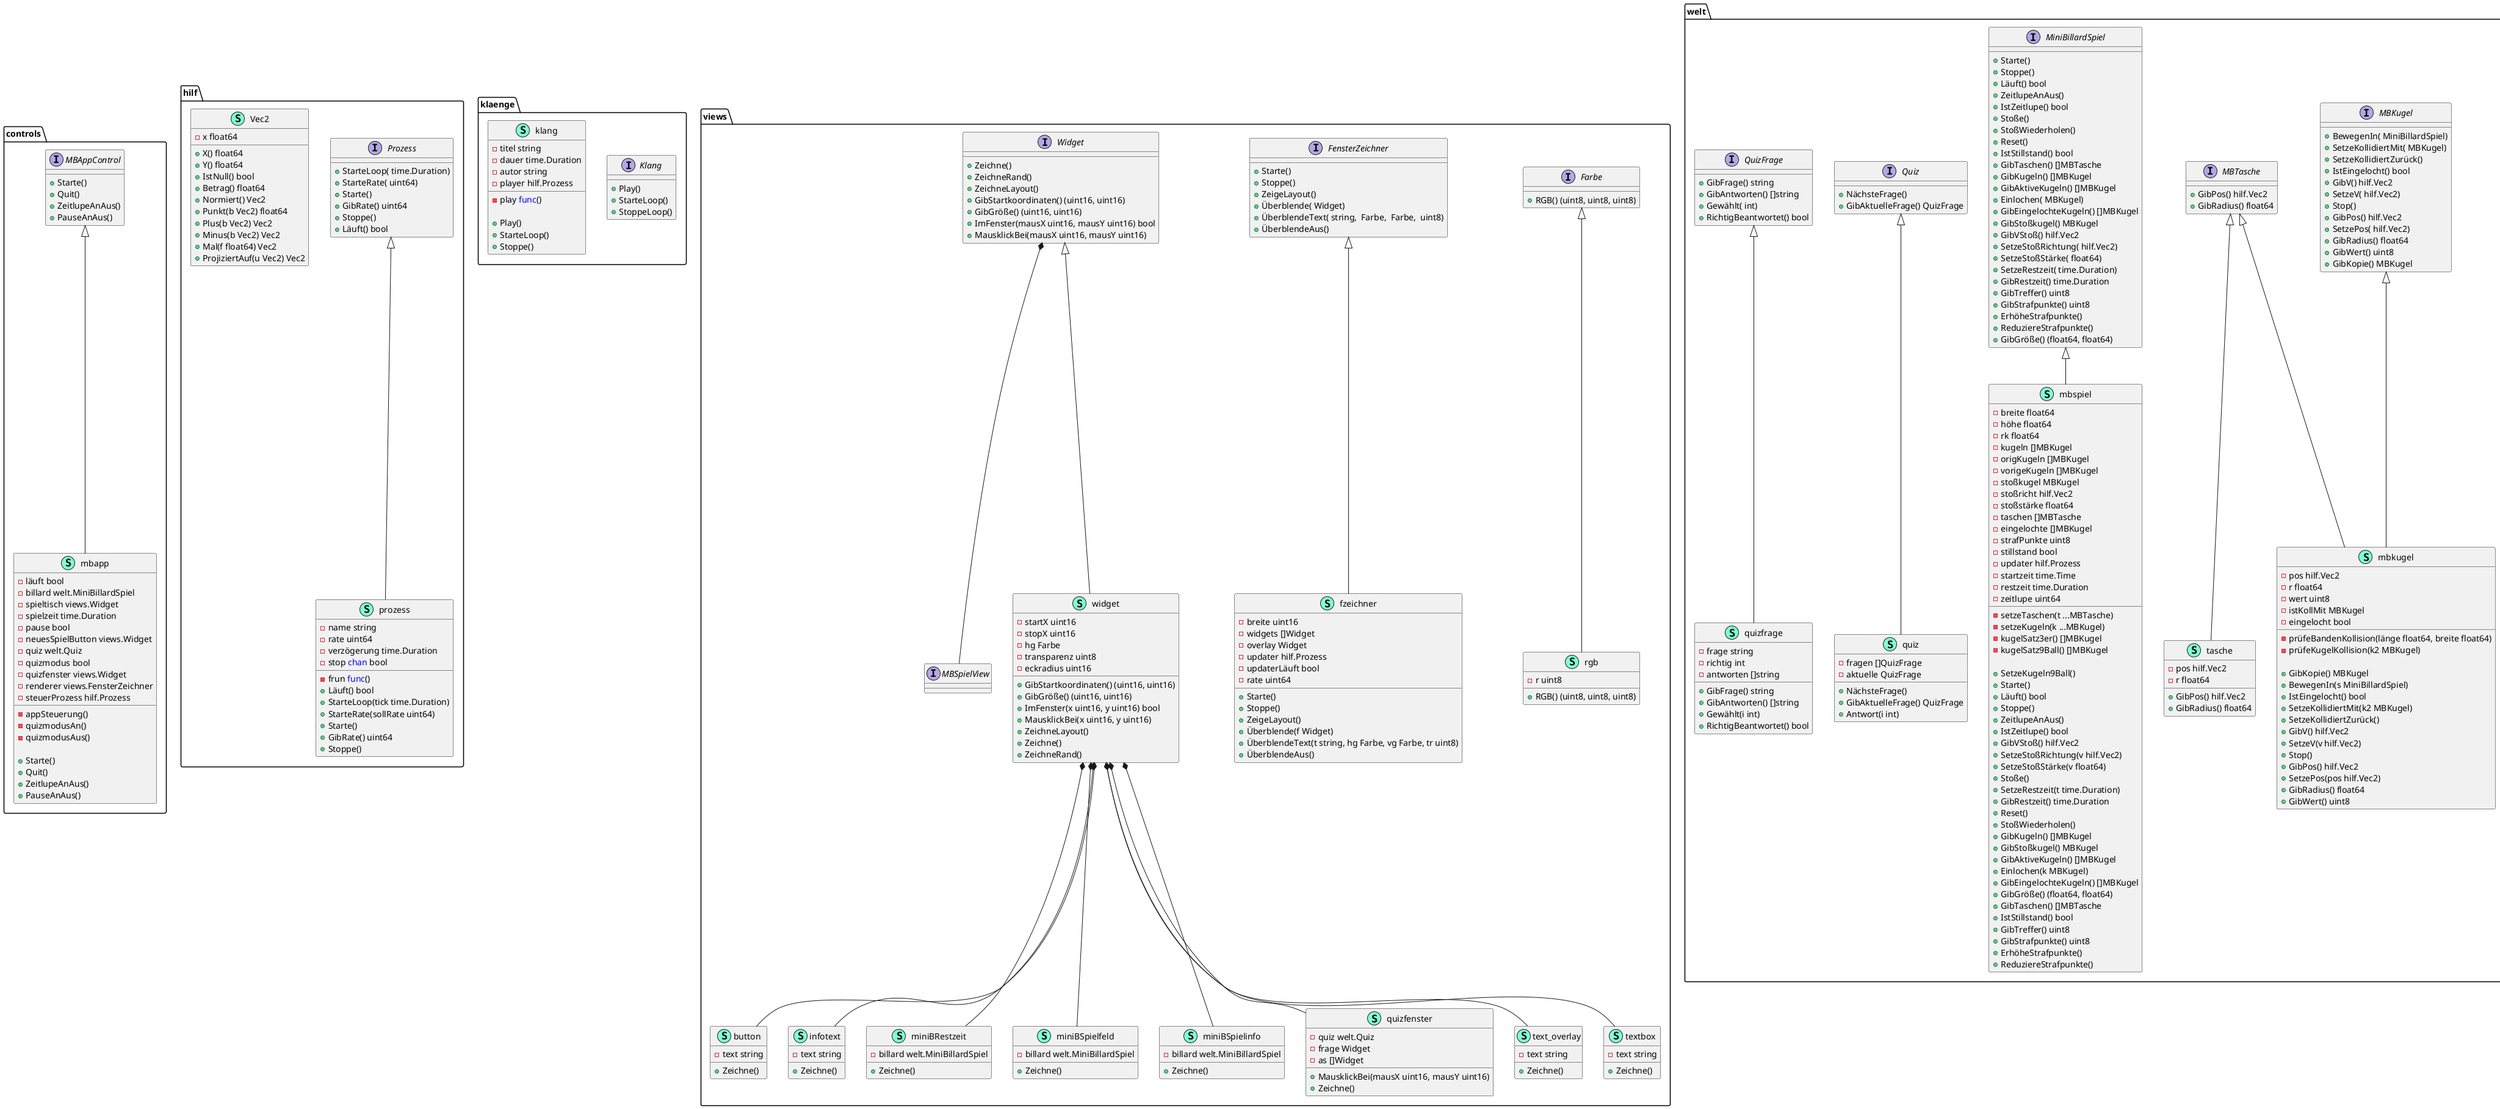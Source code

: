 @startuml
namespace controls {
    interface MBAppControl  {
        + Starte() 
        + Quit() 
        + ZeitlupeAnAus() 
        + PauseAnAus() 

    }
    class mbapp << (S,Aquamarine) >> {
        - läuft bool
        - billard welt.MiniBillardSpiel
        - spieltisch views.Widget
        - spielzeit time.Duration
        - pause bool
        - neuesSpielButton views.Widget
        - quiz welt.Quiz
        - quizmodus bool
        - quizfenster views.Widget
        - renderer views.FensterZeichner
        - steuerProzess hilf.Prozess

        - appSteuerung() 
        - quizmodusAn() 
        - quizmodusAus() 

        + Starte() 
        + Quit() 
        + ZeitlupeAnAus() 
        + PauseAnAus() 

    }
}

"controls.MBAppControl" <|-- "controls.mbapp"

namespace hilf {
    interface Prozess  {
        + StarteLoop( time.Duration) 
        + StarteRate( uint64) 
        + Starte() 
        + GibRate() uint64
        + Stoppe() 
        + Läuft() bool

    }
    class Vec2 << (S,Aquamarine) >> {
        - x float64

        + X() float64
        + Y() float64
        + IstNull() bool
        + Betrag() float64
        + Normiert() Vec2
        + Punkt(b Vec2) float64
        + Plus(b Vec2) Vec2
        + Minus(b Vec2) Vec2
        + Mal(f float64) Vec2
        + ProjiziertAuf(u Vec2) Vec2

    }
    class prozess << (S,Aquamarine) >> {
        - name string
        - frun <font color=blue>func</font>() 
        - rate uint64
        - verzögerung time.Duration
        - stop <font color=blue>chan</font> bool

        + Läuft() bool
        + StarteLoop(tick time.Duration) 
        + StarteRate(sollRate uint64) 
        + Starte() 
        + GibRate() uint64
        + Stoppe() 

    }
}

"hilf.Prozess" <|-- "hilf.prozess"

namespace klaenge {
    interface Klang  {
        + Play() 
        + StarteLoop() 
        + StoppeLoop() 

    }
    class klang << (S,Aquamarine) >> {
        - titel string
        - dauer time.Duration
        - autor string
        - player hilf.Prozess
        - play <font color=blue>func</font>() 

        + Play() 
        + StarteLoop() 
        + Stoppe() 

    }
}


namespace views {
    interface Farbe  {
        + RGB() (uint8, uint8, uint8)

    }
    interface FensterZeichner  {
        + Starte() 
        + Stoppe() 
        + ZeigeLayout() 
        + Überblende( Widget) 
        + ÜberblendeText( string,  Farbe,  Farbe,  uint8) 
        + ÜberblendeAus() 

    }
    interface MBSpielView  {
    }
    interface Widget  {
        + Zeichne() 
        + ZeichneRand() 
        + ZeichneLayout() 
        + GibStartkoordinaten() (uint16, uint16)
        + GibGröße() (uint16, uint16)
        + ImFenster(mausX uint16, mausY uint16) bool
        + MausklickBei(mausX uint16, mausY uint16) 

    }
    class button << (S,Aquamarine) >> {
        - text string

        + Zeichne() 

    }
    class fzeichner << (S,Aquamarine) >> {
        - breite uint16
        - widgets []Widget
        - overlay Widget
        - updater hilf.Prozess
        - updaterLäuft bool
        - rate uint64

        + Starte() 
        + Stoppe() 
        + ZeigeLayout() 
        + Überblende(f Widget) 
        + ÜberblendeText(t string, hg Farbe, vg Farbe, tr uint8) 
        + ÜberblendeAus() 

    }
    class infotext << (S,Aquamarine) >> {
        - text string

        + Zeichne() 

    }
    class miniBRestzeit << (S,Aquamarine) >> {
        - billard welt.MiniBillardSpiel

        + Zeichne() 

    }
    class miniBSpielfeld << (S,Aquamarine) >> {
        - billard welt.MiniBillardSpiel

        + Zeichne() 

    }
    class miniBSpielinfo << (S,Aquamarine) >> {
        - billard welt.MiniBillardSpiel

        + Zeichne() 

    }
    class quizfenster << (S,Aquamarine) >> {
        - quiz welt.Quiz
        - frage Widget
        - as []Widget

        + MausklickBei(mausX uint16, mausY uint16) 
        + Zeichne() 

    }
    class rgb << (S,Aquamarine) >> {
        - r uint8

        + RGB() (uint8, uint8, uint8)

    }
    class text_overlay << (S,Aquamarine) >> {
        - text string

        + Zeichne() 

    }
    class textbox << (S,Aquamarine) >> {
        - text string

        + Zeichne() 

    }
    class widget << (S,Aquamarine) >> {
        - startX uint16
        - stopX uint16
        - hg Farbe
        - transparenz uint8
        - eckradius uint16

        + GibStartkoordinaten() (uint16, uint16)
        + GibGröße() (uint16, uint16)
        + ImFenster(x uint16, y uint16) bool
        + MausklickBei(x uint16, y uint16) 
        + ZeichneLayout() 
        + Zeichne() 
        + ZeichneRand() 

    }
}
"views.Widget" *-- "views.MBSpielView"
"views.widget" *-- "views.button"
"views.widget" *-- "views.infotext"
"views.widget" *-- "views.miniBRestzeit"
"views.widget" *-- "views.miniBSpielfeld"
"views.widget" *-- "views.miniBSpielinfo"
"views.widget" *-- "views.quizfenster"
"views.widget" *-- "views.text_overlay"
"views.widget" *-- "views.textbox"

"views.FensterZeichner" <|-- "views.fzeichner"
"views.Farbe" <|-- "views.rgb"
"views.Widget" <|-- "views.widget"

namespace welt {
    interface MBKugel  {
        + BewegenIn( MiniBillardSpiel) 
        + SetzeKollidiertMit( MBKugel) 
        + SetzeKollidiertZurück() 
        + IstEingelocht() bool
        + GibV() hilf.Vec2
        + SetzeV( hilf.Vec2) 
        + Stop() 
        + GibPos() hilf.Vec2
        + SetzePos( hilf.Vec2) 
        + GibRadius() float64
        + GibWert() uint8
        + GibKopie() MBKugel

    }
    interface MBTasche  {
        + GibPos() hilf.Vec2
        + GibRadius() float64

    }
    interface MiniBillardSpiel  {
        + Starte() 
        + Stoppe() 
        + Läuft() bool
        + ZeitlupeAnAus() 
        + IstZeitlupe() bool
        + Stoße() 
        + StoßWiederholen() 
        + Reset() 
        + IstStillstand() bool
        + GibTaschen() []MBTasche
        + GibKugeln() []MBKugel
        + GibAktiveKugeln() []MBKugel
        + Einlochen( MBKugel) 
        + GibEingelochteKugeln() []MBKugel
        + GibStoßkugel() MBKugel
        + GibVStoß() hilf.Vec2
        + SetzeStoßRichtung( hilf.Vec2) 
        + SetzeStoßStärke( float64) 
        + SetzeRestzeit( time.Duration) 
        + GibRestzeit() time.Duration
        + GibTreffer() uint8
        + GibStrafpunkte() uint8
        + ErhöheStrafpunkte() 
        + ReduziereStrafpunkte() 
        + GibGröße() (float64, float64)

    }
    interface Quiz  {
        + NächsteFrage() 
        + GibAktuelleFrage() QuizFrage

    }
    interface QuizFrage  {
        + GibFrage() string
        + GibAntworten() []string
        + Gewählt( int) 
        + RichtigBeantwortet() bool

    }
    class mbkugel << (S,Aquamarine) >> {
        - pos hilf.Vec2
        - r float64
        - wert uint8
        - istKollMit MBKugel
        - eingelocht bool

        - prüfeBandenKollision(länge float64, breite float64) 
        - prüfeKugelKollision(k2 MBKugel) 

        + GibKopie() MBKugel
        + BewegenIn(s MiniBillardSpiel) 
        + IstEingelocht() bool
        + SetzeKollidiertMit(k2 MBKugel) 
        + SetzeKollidiertZurück() 
        + GibV() hilf.Vec2
        + SetzeV(v hilf.Vec2) 
        + Stop() 
        + GibPos() hilf.Vec2
        + SetzePos(pos hilf.Vec2) 
        + GibRadius() float64
        + GibWert() uint8

    }
    class mbspiel << (S,Aquamarine) >> {
        - breite float64
        - höhe float64
        - rk float64
        - kugeln []MBKugel
        - origKugeln []MBKugel
        - vorigeKugeln []MBKugel
        - stoßkugel MBKugel
        - stoßricht hilf.Vec2
        - stoßstärke float64
        - taschen []MBTasche
        - eingelochte []MBKugel
        - strafPunkte uint8
        - stillstand bool
        - updater hilf.Prozess
        - startzeit time.Time
        - restzeit time.Duration
        - zeitlupe uint64

        - setzeTaschen(t ...MBTasche) 
        - setzeKugeln(k ...MBKugel) 
        - kugelSatz3er() []MBKugel
        - kugelSatz9Ball() []MBKugel

        + SetzeKugeln9Ball() 
        + Starte() 
        + Läuft() bool
        + Stoppe() 
        + ZeitlupeAnAus() 
        + IstZeitlupe() bool
        + GibVStoß() hilf.Vec2
        + SetzeStoßRichtung(v hilf.Vec2) 
        + SetzeStoßStärke(v float64) 
        + Stoße() 
        + SetzeRestzeit(t time.Duration) 
        + GibRestzeit() time.Duration
        + Reset() 
        + StoßWiederholen() 
        + GibKugeln() []MBKugel
        + GibStoßkugel() MBKugel
        + GibAktiveKugeln() []MBKugel
        + Einlochen(k MBKugel) 
        + GibEingelochteKugeln() []MBKugel
        + GibGröße() (float64, float64)
        + GibTaschen() []MBTasche
        + IstStillstand() bool
        + GibTreffer() uint8
        + GibStrafpunkte() uint8
        + ErhöheStrafpunkte() 
        + ReduziereStrafpunkte() 

    }
    class quiz << (S,Aquamarine) >> {
        - fragen []QuizFrage
        - aktuelle QuizFrage

        + NächsteFrage() 
        + GibAktuelleFrage() QuizFrage
        + Antwort(i int) 

    }
    class quizfrage << (S,Aquamarine) >> {
        - frage string
        - richtig int
        - antworten []string

        + GibFrage() string
        + GibAntworten() []string
        + Gewählt(i int) 
        + RichtigBeantwortet() bool

    }
    class tasche << (S,Aquamarine) >> {
        - pos hilf.Vec2
        - r float64

        + GibPos() hilf.Vec2
        + GibRadius() float64

    }
}

"welt.MBKugel" <|-- "welt.mbkugel"
"welt.MBTasche" <|-- "welt.mbkugel"
"welt.MiniBillardSpiel" <|-- "welt.mbspiel"
"welt.Quiz" <|-- "welt.quiz"
"welt.QuizFrage" <|-- "welt.quizfrage"
"welt.MBTasche" <|-- "welt.tasche"

@enduml
